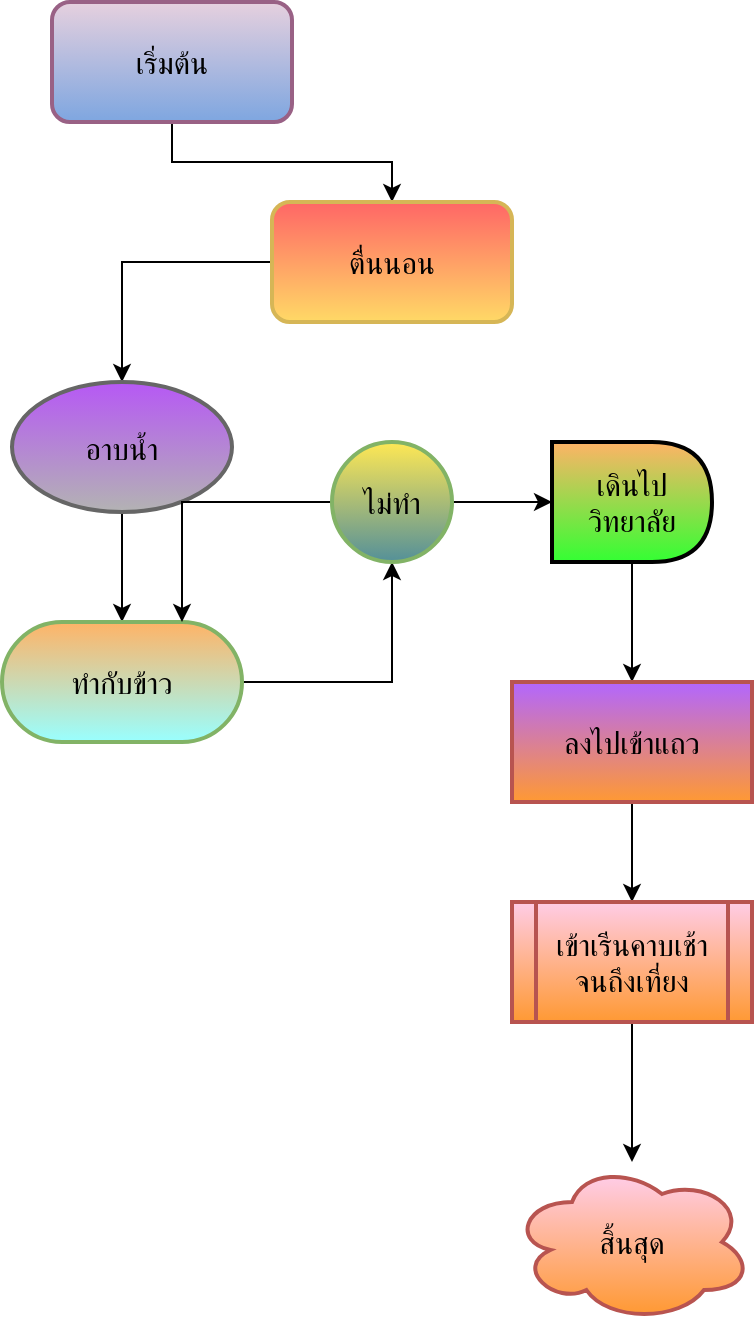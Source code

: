 <mxfile version="20.6.0" type="github">
  <diagram id="5LN94D-Hn0r40rXY_qYo" name="หน้า-1">
    <mxGraphModel dx="868" dy="442" grid="1" gridSize="10" guides="1" tooltips="1" connect="1" arrows="1" fold="1" page="1" pageScale="1" pageWidth="827" pageHeight="1169" math="0" shadow="0">
      <root>
        <mxCell id="0" />
        <mxCell id="1" parent="0" />
        <mxCell id="3090v-Oe3D6EL6EI6aMu-3" value="" style="edgeStyle=orthogonalEdgeStyle;rounded=0;orthogonalLoop=1;jettySize=auto;html=1;fontSize=15;" edge="1" parent="1" source="3090v-Oe3D6EL6EI6aMu-1" target="3090v-Oe3D6EL6EI6aMu-2">
          <mxGeometry relative="1" as="geometry" />
        </mxCell>
        <mxCell id="3090v-Oe3D6EL6EI6aMu-1" value="&lt;font style=&quot;vertical-align: inherit; font-size: 15px;&quot;&gt;&lt;font style=&quot;vertical-align: inherit; font-size: 15px;&quot;&gt;&lt;font style=&quot;vertical-align: inherit; font-size: 15px;&quot;&gt;&lt;font style=&quot;vertical-align: inherit; font-size: 15px;&quot;&gt;เริ่มต้น&lt;/font&gt;&lt;/font&gt;&lt;/font&gt;&lt;/font&gt;" style="rounded=1;whiteSpace=wrap;html=1;strokeWidth=2;fillColor=#e6d0de;gradientColor=#7EA6E0;strokeColor=#996185;" vertex="1" parent="1">
          <mxGeometry x="230" y="40" width="120" height="60" as="geometry" />
        </mxCell>
        <mxCell id="3090v-Oe3D6EL6EI6aMu-7" value="" style="edgeStyle=orthogonalEdgeStyle;rounded=0;orthogonalLoop=1;jettySize=auto;html=1;fontSize=15;" edge="1" parent="1" source="3090v-Oe3D6EL6EI6aMu-2" target="3090v-Oe3D6EL6EI6aMu-6">
          <mxGeometry relative="1" as="geometry" />
        </mxCell>
        <mxCell id="3090v-Oe3D6EL6EI6aMu-2" value="&lt;span style=&quot;font-size: 15px;&quot;&gt;ตื่นนอน&lt;/span&gt;" style="whiteSpace=wrap;html=1;fillColor=#FF6666;strokeColor=#d6b656;rounded=1;strokeWidth=2;gradientColor=#ffd966;" vertex="1" parent="1">
          <mxGeometry x="340" y="140" width="120" height="60" as="geometry" />
        </mxCell>
        <mxCell id="3090v-Oe3D6EL6EI6aMu-24" value="" style="edgeStyle=orthogonalEdgeStyle;rounded=0;orthogonalLoop=1;jettySize=auto;html=1;fontSize=15;" edge="1" parent="1" source="3090v-Oe3D6EL6EI6aMu-6" target="3090v-Oe3D6EL6EI6aMu-10">
          <mxGeometry relative="1" as="geometry" />
        </mxCell>
        <mxCell id="3090v-Oe3D6EL6EI6aMu-6" value="&lt;font style=&quot;font-size: 15px;&quot;&gt;อาบน้ำ&lt;/font&gt;" style="ellipse;whiteSpace=wrap;html=1;fillColor=#B658F5;strokeColor=#666666;rounded=1;strokeWidth=2;gradientColor=#b3b3b3;" vertex="1" parent="1">
          <mxGeometry x="210" y="230" width="110" height="65" as="geometry" />
        </mxCell>
        <mxCell id="3090v-Oe3D6EL6EI6aMu-17" value="" style="edgeStyle=orthogonalEdgeStyle;rounded=0;orthogonalLoop=1;jettySize=auto;html=1;fontSize=15;" edge="1" parent="1" source="3090v-Oe3D6EL6EI6aMu-10" target="3090v-Oe3D6EL6EI6aMu-16">
          <mxGeometry relative="1" as="geometry" />
        </mxCell>
        <mxCell id="3090v-Oe3D6EL6EI6aMu-10" value="&lt;font style=&quot;font-size: 15px;&quot;&gt;ทำกับข้าว&lt;/font&gt;" style="rounded=1;whiteSpace=wrap;html=1;fillColor=#FFB366;strokeColor=#82b366;strokeWidth=2;gradientColor=#99FFFF;arcSize=50;" vertex="1" parent="1">
          <mxGeometry x="205" y="350" width="120" height="60" as="geometry" />
        </mxCell>
        <mxCell id="3090v-Oe3D6EL6EI6aMu-21" value="" style="edgeStyle=orthogonalEdgeStyle;rounded=0;orthogonalLoop=1;jettySize=auto;html=1;fontSize=15;" edge="1" parent="1" source="3090v-Oe3D6EL6EI6aMu-16" target="3090v-Oe3D6EL6EI6aMu-20">
          <mxGeometry relative="1" as="geometry" />
        </mxCell>
        <mxCell id="3090v-Oe3D6EL6EI6aMu-25" value="" style="edgeStyle=orthogonalEdgeStyle;rounded=0;orthogonalLoop=1;jettySize=auto;html=1;fontSize=15;entryX=0.75;entryY=0;entryDx=0;entryDy=0;" edge="1" parent="1" source="3090v-Oe3D6EL6EI6aMu-16" target="3090v-Oe3D6EL6EI6aMu-10">
          <mxGeometry relative="1" as="geometry" />
        </mxCell>
        <mxCell id="3090v-Oe3D6EL6EI6aMu-16" value="&lt;font style=&quot;font-size: 15px;&quot;&gt;ไม่ทำ&lt;/font&gt;" style="ellipse;whiteSpace=wrap;html=1;fillColor=#FFE854;strokeColor=#82b366;rounded=1;strokeWidth=2;gradientColor=#549099;arcSize=50;" vertex="1" parent="1">
          <mxGeometry x="370" y="260" width="60" height="60" as="geometry" />
        </mxCell>
        <mxCell id="3090v-Oe3D6EL6EI6aMu-23" value="" style="edgeStyle=orthogonalEdgeStyle;rounded=0;orthogonalLoop=1;jettySize=auto;html=1;fontSize=15;" edge="1" parent="1" source="3090v-Oe3D6EL6EI6aMu-20" target="3090v-Oe3D6EL6EI6aMu-22">
          <mxGeometry relative="1" as="geometry" />
        </mxCell>
        <mxCell id="3090v-Oe3D6EL6EI6aMu-20" value="เดินไปวิทยาลัย" style="shape=delay;whiteSpace=wrap;html=1;strokeWidth=2;fontSize=15;gradientColor=#33FF33;fillColor=#FFB366;" vertex="1" parent="1">
          <mxGeometry x="480" y="260" width="80" height="60" as="geometry" />
        </mxCell>
        <mxCell id="3090v-Oe3D6EL6EI6aMu-27" value="" style="edgeStyle=orthogonalEdgeStyle;rounded=0;orthogonalLoop=1;jettySize=auto;html=1;fontSize=15;" edge="1" parent="1" source="3090v-Oe3D6EL6EI6aMu-22" target="3090v-Oe3D6EL6EI6aMu-26">
          <mxGeometry relative="1" as="geometry" />
        </mxCell>
        <mxCell id="3090v-Oe3D6EL6EI6aMu-22" value="ลงไปเข้าแถว" style="whiteSpace=wrap;html=1;fontSize=15;fillColor=#B266FF;strokeWidth=2;gradientColor=#FF9933;strokeColor=#b85450;" vertex="1" parent="1">
          <mxGeometry x="460" y="380" width="120" height="60" as="geometry" />
        </mxCell>
        <mxCell id="3090v-Oe3D6EL6EI6aMu-29" value="" style="edgeStyle=orthogonalEdgeStyle;rounded=0;orthogonalLoop=1;jettySize=auto;html=1;fontSize=15;" edge="1" parent="1" source="3090v-Oe3D6EL6EI6aMu-26" target="3090v-Oe3D6EL6EI6aMu-28">
          <mxGeometry relative="1" as="geometry" />
        </mxCell>
        <mxCell id="3090v-Oe3D6EL6EI6aMu-26" value="เข้าเรีนคาบเช้าจนถึงเที่ยง" style="shape=process;whiteSpace=wrap;html=1;backgroundOutline=1;fontSize=15;fillColor=#FFCCE6;strokeColor=#b85450;strokeWidth=2;gradientColor=#FF9933;" vertex="1" parent="1">
          <mxGeometry x="460" y="490" width="120" height="60" as="geometry" />
        </mxCell>
        <mxCell id="3090v-Oe3D6EL6EI6aMu-28" value="สิ้นสุด" style="ellipse;shape=cloud;whiteSpace=wrap;html=1;fontSize=15;fillColor=#FFCCE6;strokeColor=#b85450;strokeWidth=2;gradientColor=#FF9933;" vertex="1" parent="1">
          <mxGeometry x="460" y="620" width="120" height="80" as="geometry" />
        </mxCell>
      </root>
    </mxGraphModel>
  </diagram>
</mxfile>

